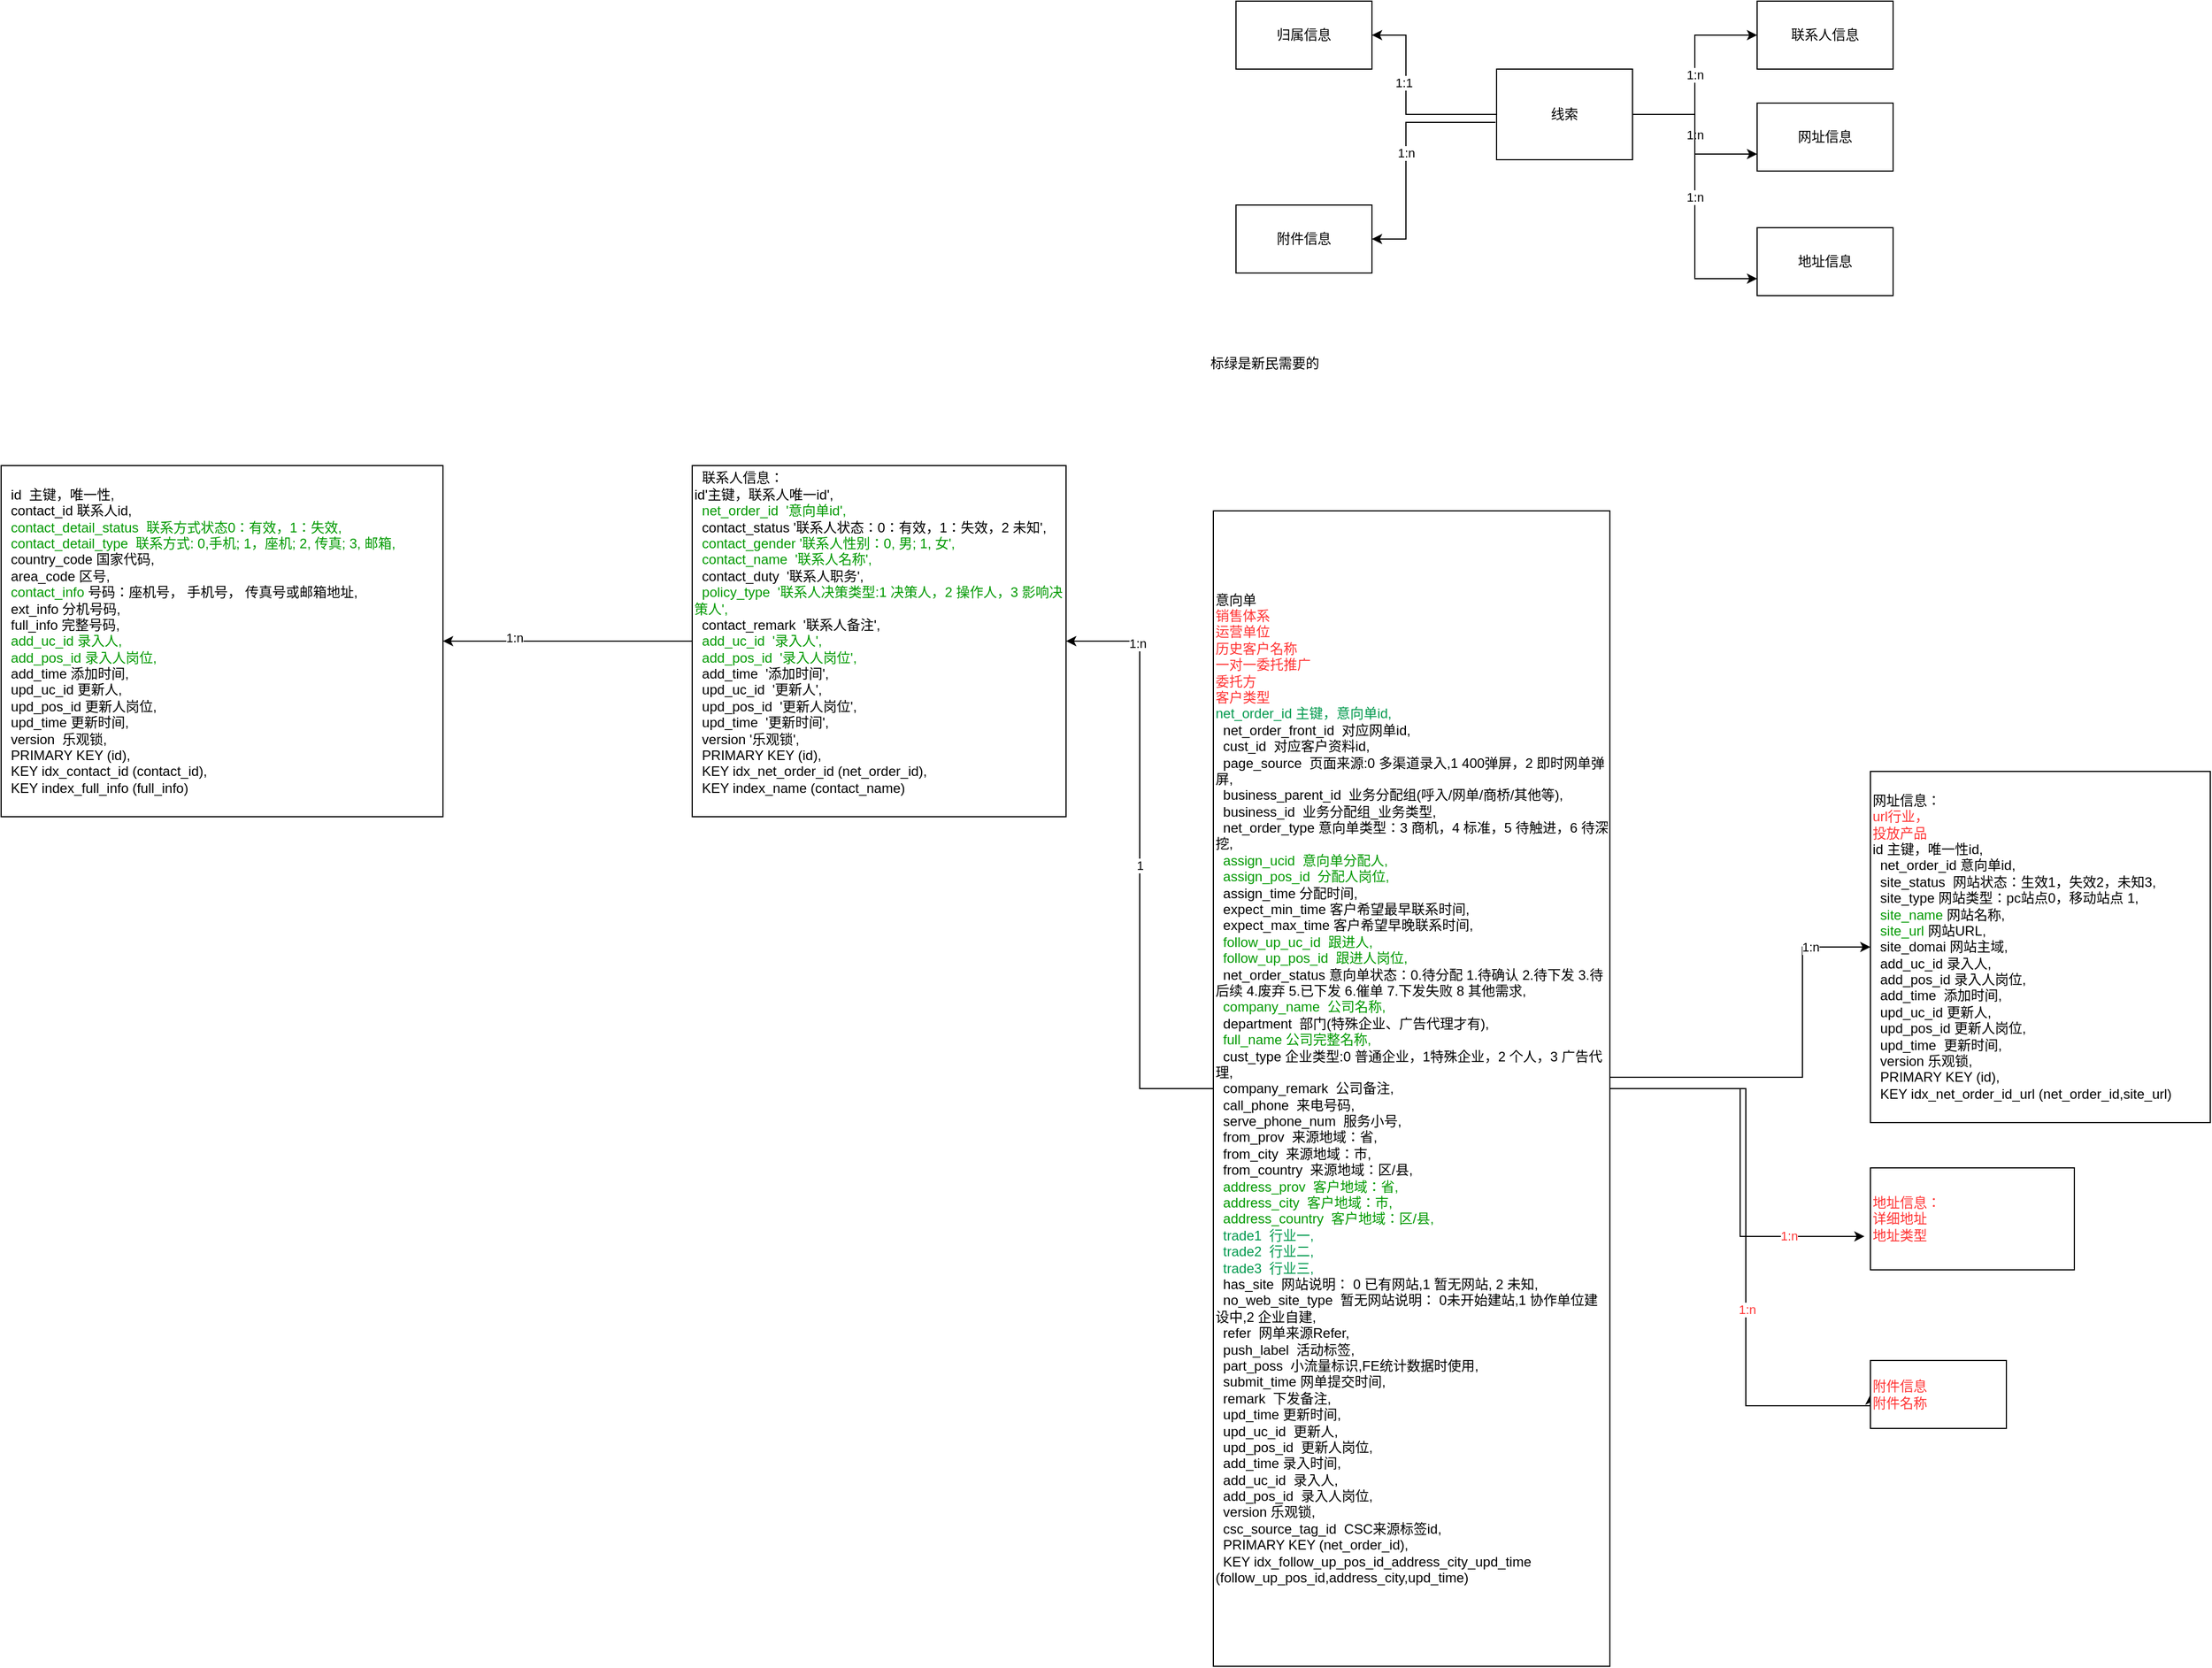 <mxfile version="17.4.6" type="github">
  <diagram id="RiEa_LIiVjmm5m1EeFZY" name="Page-1">
    <mxGraphModel dx="3817" dy="1253" grid="1" gridSize="10" guides="1" tooltips="1" connect="1" arrows="1" fold="1" page="1" pageScale="1" pageWidth="827" pageHeight="1169" math="0" shadow="0">
      <root>
        <mxCell id="0" />
        <mxCell id="1" parent="0" />
        <mxCell id="QIRS6wlmi_d21vc4t-xI-1" value="标绿是新民需要的" style="text;html=1;align=center;verticalAlign=middle;resizable=0;points=[];autosize=1;strokeColor=none;fillColor=none;" vertex="1" parent="1">
          <mxGeometry x="20" y="350" width="110" height="20" as="geometry" />
        </mxCell>
        <mxCell id="QIRS6wlmi_d21vc4t-xI-11" value="1:n" style="edgeStyle=orthogonalEdgeStyle;rounded=0;orthogonalLoop=1;jettySize=auto;html=1;entryX=0;entryY=0.5;entryDx=0;entryDy=0;fontColor=#000000;" edge="1" parent="1" source="QIRS6wlmi_d21vc4t-xI-5" target="QIRS6wlmi_d21vc4t-xI-8">
          <mxGeometry relative="1" as="geometry" />
        </mxCell>
        <mxCell id="QIRS6wlmi_d21vc4t-xI-12" value="1:n" style="edgeStyle=orthogonalEdgeStyle;rounded=0;orthogonalLoop=1;jettySize=auto;html=1;entryX=0;entryY=0.75;entryDx=0;entryDy=0;fontColor=#000000;" edge="1" parent="1" source="QIRS6wlmi_d21vc4t-xI-5" target="QIRS6wlmi_d21vc4t-xI-7">
          <mxGeometry relative="1" as="geometry" />
        </mxCell>
        <mxCell id="QIRS6wlmi_d21vc4t-xI-13" value="&lt;font color=&quot;#000000&quot;&gt;1:n&lt;/font&gt;" style="edgeStyle=orthogonalEdgeStyle;rounded=0;orthogonalLoop=1;jettySize=auto;html=1;entryX=0;entryY=0.75;entryDx=0;entryDy=0;fontColor=#009900;" edge="1" parent="1" source="QIRS6wlmi_d21vc4t-xI-5" target="QIRS6wlmi_d21vc4t-xI-10">
          <mxGeometry relative="1" as="geometry" />
        </mxCell>
        <mxCell id="QIRS6wlmi_d21vc4t-xI-15" value="1:n" style="edgeStyle=orthogonalEdgeStyle;rounded=0;orthogonalLoop=1;jettySize=auto;html=1;exitX=-0.008;exitY=0.588;exitDx=0;exitDy=0;fontColor=#000000;exitPerimeter=0;entryX=1;entryY=0.5;entryDx=0;entryDy=0;" edge="1" parent="1" source="QIRS6wlmi_d21vc4t-xI-5" target="QIRS6wlmi_d21vc4t-xI-14">
          <mxGeometry relative="1" as="geometry">
            <mxPoint x="180" y="220" as="targetPoint" />
            <Array as="points">
              <mxPoint x="200" y="147" />
              <mxPoint x="200" y="250" />
            </Array>
          </mxGeometry>
        </mxCell>
        <mxCell id="QIRS6wlmi_d21vc4t-xI-18" style="edgeStyle=orthogonalEdgeStyle;rounded=0;orthogonalLoop=1;jettySize=auto;html=1;entryX=1;entryY=0.5;entryDx=0;entryDy=0;fontColor=#000000;" edge="1" parent="1" source="QIRS6wlmi_d21vc4t-xI-5" target="QIRS6wlmi_d21vc4t-xI-16">
          <mxGeometry relative="1" as="geometry">
            <Array as="points">
              <mxPoint x="200" y="140" />
              <mxPoint x="200" y="70" />
            </Array>
          </mxGeometry>
        </mxCell>
        <mxCell id="QIRS6wlmi_d21vc4t-xI-20" value="1:1" style="edgeLabel;html=1;align=center;verticalAlign=middle;resizable=0;points=[];fontColor=#000000;" vertex="1" connectable="0" parent="QIRS6wlmi_d21vc4t-xI-18">
          <mxGeometry x="0.2" y="2" relative="1" as="geometry">
            <mxPoint as="offset" />
          </mxGeometry>
        </mxCell>
        <mxCell id="QIRS6wlmi_d21vc4t-xI-5" value="线索" style="rounded=0;whiteSpace=wrap;html=1;" vertex="1" parent="1">
          <mxGeometry x="280" y="100" width="120" height="80" as="geometry" />
        </mxCell>
        <mxCell id="QIRS6wlmi_d21vc4t-xI-27" style="edgeStyle=orthogonalEdgeStyle;rounded=0;orthogonalLoop=1;jettySize=auto;html=1;entryX=-0.029;entryY=0.672;entryDx=0;entryDy=0;entryPerimeter=0;fontColor=#FF3333;" edge="1" parent="1" source="QIRS6wlmi_d21vc4t-xI-6" target="QIRS6wlmi_d21vc4t-xI-26">
          <mxGeometry relative="1" as="geometry" />
        </mxCell>
        <mxCell id="QIRS6wlmi_d21vc4t-xI-28" value="1:n" style="edgeLabel;html=1;align=center;verticalAlign=middle;resizable=0;points=[];fontColor=#FF3333;" vertex="1" connectable="0" parent="QIRS6wlmi_d21vc4t-xI-27">
          <mxGeometry x="0.625" y="1" relative="1" as="geometry">
            <mxPoint as="offset" />
          </mxGeometry>
        </mxCell>
        <mxCell id="QIRS6wlmi_d21vc4t-xI-30" style="edgeStyle=orthogonalEdgeStyle;rounded=0;orthogonalLoop=1;jettySize=auto;html=1;fontColor=#FF3333;entryX=0;entryY=0.5;entryDx=0;entryDy=0;" edge="1" parent="1" source="QIRS6wlmi_d21vc4t-xI-6" target="QIRS6wlmi_d21vc4t-xI-29">
          <mxGeometry relative="1" as="geometry">
            <mxPoint x="560" y="1250" as="targetPoint" />
            <Array as="points">
              <mxPoint x="500" y="1000" />
              <mxPoint x="500" y="1280" />
              <mxPoint x="610" y="1280" />
            </Array>
          </mxGeometry>
        </mxCell>
        <mxCell id="QIRS6wlmi_d21vc4t-xI-31" value="1:n" style="edgeLabel;html=1;align=center;verticalAlign=middle;resizable=0;points=[];fontColor=#FF3333;" vertex="1" connectable="0" parent="QIRS6wlmi_d21vc4t-xI-30">
          <mxGeometry x="0.209" y="1" relative="1" as="geometry">
            <mxPoint as="offset" />
          </mxGeometry>
        </mxCell>
        <mxCell id="QIRS6wlmi_d21vc4t-xI-33" style="edgeStyle=orthogonalEdgeStyle;rounded=0;orthogonalLoop=1;jettySize=auto;html=1;fontColor=#000000;" edge="1" parent="1" source="QIRS6wlmi_d21vc4t-xI-6" target="QIRS6wlmi_d21vc4t-xI-21">
          <mxGeometry relative="1" as="geometry">
            <Array as="points">
              <mxPoint x="550" y="990" />
              <mxPoint x="550" y="875" />
            </Array>
          </mxGeometry>
        </mxCell>
        <mxCell id="QIRS6wlmi_d21vc4t-xI-34" value="1:n" style="edgeLabel;html=1;align=center;verticalAlign=middle;resizable=0;points=[];fontColor=#000000;" vertex="1" connectable="0" parent="QIRS6wlmi_d21vc4t-xI-33">
          <mxGeometry x="0.693" relative="1" as="geometry">
            <mxPoint as="offset" />
          </mxGeometry>
        </mxCell>
        <mxCell id="QIRS6wlmi_d21vc4t-xI-37" value="1" style="edgeStyle=orthogonalEdgeStyle;rounded=0;orthogonalLoop=1;jettySize=auto;html=1;fontColor=#000000;" edge="1" parent="1" source="QIRS6wlmi_d21vc4t-xI-6" target="QIRS6wlmi_d21vc4t-xI-22">
          <mxGeometry relative="1" as="geometry" />
        </mxCell>
        <mxCell id="QIRS6wlmi_d21vc4t-xI-38" value="1:n" style="edgeLabel;html=1;align=center;verticalAlign=middle;resizable=0;points=[];fontColor=#000000;" vertex="1" connectable="0" parent="QIRS6wlmi_d21vc4t-xI-37">
          <mxGeometry x="0.747" y="2" relative="1" as="geometry">
            <mxPoint as="offset" />
          </mxGeometry>
        </mxCell>
        <mxCell id="QIRS6wlmi_d21vc4t-xI-6" value="意向单&lt;br&gt;&lt;div&gt;&lt;font color=&quot;#ff3333&quot;&gt;销售体系&lt;/font&gt;&lt;/div&gt;&lt;div&gt;&lt;font color=&quot;#ff3333&quot;&gt;运营单位&lt;/font&gt;&lt;/div&gt;&lt;div&gt;&lt;font color=&quot;#ff3333&quot;&gt;历史客户名称&lt;/font&gt;&lt;/div&gt;&lt;div&gt;&lt;font color=&quot;#ff3333&quot;&gt;一对一委托推广&lt;/font&gt;&lt;/div&gt;&lt;div&gt;&lt;font color=&quot;#ff3333&quot;&gt;委托方&lt;/font&gt;&lt;/div&gt;&lt;div&gt;&lt;font color=&quot;#ff3333&quot;&gt;客户类型&lt;/font&gt;&lt;/div&gt;&lt;div&gt;&lt;font color=&quot;#00994d&quot;&gt;net_order_id 主键，意向单id,&lt;/font&gt;&lt;/div&gt;&lt;div&gt;&amp;nbsp; net_order_front_id&amp;nbsp; 对应网单id,&lt;/div&gt;&lt;div&gt;&amp;nbsp; cust_id&amp;nbsp; 对应客户资料id,&lt;/div&gt;&lt;div&gt;&amp;nbsp; page_source&amp;nbsp; 页面来源:0 多渠道录入,1 400弹屏，2 即时网单弹屏,&lt;/div&gt;&lt;div&gt;&amp;nbsp; business_parent_id&amp;nbsp; 业务分配组(呼入/网单/商桥/其他等),&lt;/div&gt;&lt;div&gt;&amp;nbsp; business_id&amp;nbsp; 业务分配组_业务类型,&lt;/div&gt;&lt;div&gt;&amp;nbsp; net_order_type 意向单类型：3 商机，4 标准，5 待触进，6 待深挖,&lt;/div&gt;&lt;div&gt;&amp;nbsp; &lt;font color=&quot;#009900&quot;&gt;assign_ucid&amp;nbsp; 意向单分配人,&lt;/font&gt;&lt;/div&gt;&lt;div&gt;&lt;font color=&quot;#009900&quot;&gt;&amp;nbsp; assign_pos_id&amp;nbsp; 分配人岗位,&lt;/font&gt;&lt;/div&gt;&lt;div&gt;&amp;nbsp; assign_time 分配时间,&lt;/div&gt;&lt;div&gt;&amp;nbsp; expect_min_time 客户希望最早联系时间,&lt;/div&gt;&lt;div&gt;&amp;nbsp; expect_max_time 客户希望早晚联系时间,&lt;/div&gt;&lt;div&gt;&amp;nbsp;&lt;font color=&quot;#009900&quot;&gt; follow_up_uc_id&amp;nbsp; 跟进人,&lt;/font&gt;&lt;/div&gt;&lt;div&gt;&lt;font color=&quot;#009900&quot;&gt;&amp;nbsp; follow_up_pos_id&amp;nbsp; 跟进人岗位,&lt;/font&gt;&lt;/div&gt;&lt;div&gt;&lt;font color=&quot;#009900&quot;&gt;&amp;nbsp;&lt;/font&gt; net_order_status 意向单状态：0.待分配 1.待确认 2.待下发 3.待后续 4.废弃 5.已下发 6.催单 7.下发失败 8 其他需求,&lt;/div&gt;&lt;div&gt;&amp;nbsp;&lt;font color=&quot;#009900&quot;&gt; company_name&amp;nbsp; 公司名称,&lt;/font&gt;&lt;/div&gt;&lt;div&gt;&amp;nbsp; department&amp;nbsp; 部门(特殊企业、广告代理才有),&lt;/div&gt;&lt;div&gt;&amp;nbsp; &lt;font color=&quot;#009900&quot;&gt;full_name 公司完整名称,&lt;/font&gt;&lt;/div&gt;&lt;div&gt;&amp;nbsp; cust_type 企业类型:0 普通企业，1特殊企业，2 个人，3 广告代理,&lt;/div&gt;&lt;div&gt;&amp;nbsp; company_remark&amp;nbsp; 公司备注,&lt;/div&gt;&lt;div&gt;&amp;nbsp; call_phone&amp;nbsp; 来电号码,&lt;/div&gt;&lt;div&gt;&amp;nbsp; serve_phone_num&amp;nbsp; 服务小号,&lt;/div&gt;&lt;div&gt;&amp;nbsp; from_prov&amp;nbsp; 来源地域：省,&lt;/div&gt;&lt;div&gt;&amp;nbsp; from_city&amp;nbsp; 来源地域：市,&lt;/div&gt;&lt;div&gt;&amp;nbsp; from_country&amp;nbsp; 来源地域：区/县,&lt;/div&gt;&lt;div&gt;&lt;font color=&quot;#009900&quot;&gt;&amp;nbsp; address_prov&amp;nbsp; 客户地域：省,&lt;/font&gt;&lt;/div&gt;&lt;div&gt;&lt;font color=&quot;#009900&quot;&gt;&amp;nbsp; address_city&amp;nbsp; 客户地域：市,&lt;/font&gt;&lt;/div&gt;&lt;div&gt;&lt;font color=&quot;#009900&quot;&gt;&amp;nbsp; address_country&amp;nbsp; 客户地域：区/县,&lt;/font&gt;&lt;/div&gt;&lt;div&gt;&amp;nbsp;&lt;font color=&quot;#00994d&quot;&gt; trade1&amp;nbsp; 行业一,&lt;/font&gt;&lt;/div&gt;&lt;div&gt;&lt;font color=&quot;#00994d&quot;&gt;&amp;nbsp; trade2&amp;nbsp; 行业二,&lt;/font&gt;&lt;/div&gt;&lt;div&gt;&lt;font color=&quot;#00994d&quot;&gt;&amp;nbsp; trade3&amp;nbsp; 行业三,&lt;/font&gt;&lt;/div&gt;&lt;div&gt;&amp;nbsp; has_site&amp;nbsp; 网站说明： 0 已有网站,1 暂无网站, 2 未知,&lt;/div&gt;&lt;div&gt;&amp;nbsp; no_web_site_type&amp;nbsp; 暂无网站说明： 0未开始建站,1 协作单位建设中,2 企业自建,&lt;/div&gt;&lt;div&gt;&amp;nbsp; refer&amp;nbsp; 网单来源Refer,&lt;/div&gt;&lt;div&gt;&amp;nbsp; push_label&amp;nbsp; 活动标签,&lt;/div&gt;&lt;div&gt;&amp;nbsp; part_poss&amp;nbsp; 小流量标识,FE统计数据时使用,&lt;/div&gt;&lt;div&gt;&amp;nbsp; submit_time 网单提交时间,&lt;/div&gt;&lt;div&gt;&amp;nbsp; remark&amp;nbsp; 下发备注,&lt;/div&gt;&lt;div&gt;&amp;nbsp; upd_time 更新时间,&lt;/div&gt;&lt;div&gt;&amp;nbsp; upd_uc_id&amp;nbsp; 更新人,&lt;/div&gt;&lt;div&gt;&amp;nbsp; upd_pos_id&amp;nbsp; 更新人岗位,&lt;/div&gt;&lt;div&gt;&amp;nbsp; add_time 录入时间,&lt;/div&gt;&lt;div&gt;&amp;nbsp; add_uc_id&amp;nbsp; 录入人,&lt;/div&gt;&lt;div&gt;&amp;nbsp; add_pos_id&amp;nbsp; 录入人岗位,&lt;/div&gt;&lt;div&gt;&amp;nbsp; version 乐观锁,&lt;/div&gt;&lt;div&gt;&amp;nbsp; csc_source_tag_id&amp;nbsp; CSC来源标签id,&lt;/div&gt;&lt;div&gt;&amp;nbsp; PRIMARY KEY (net_order_id),&lt;/div&gt;&lt;div&gt;&amp;nbsp; KEY idx_follow_up_pos_id_address_city_upd_time (follow_up_pos_id,address_city,upd_time)&lt;/div&gt;" style="whiteSpace=wrap;html=1;align=left;" vertex="1" parent="1">
          <mxGeometry x="30" y="490" width="350" height="1020" as="geometry" />
        </mxCell>
        <mxCell id="QIRS6wlmi_d21vc4t-xI-7" value="&lt;font color=&quot;#000000&quot;&gt;网址信息&lt;/font&gt;" style="rounded=0;whiteSpace=wrap;html=1;fontColor=#009900;" vertex="1" parent="1">
          <mxGeometry x="510" y="130" width="120" height="60" as="geometry" />
        </mxCell>
        <mxCell id="QIRS6wlmi_d21vc4t-xI-8" value="联系人信息" style="whiteSpace=wrap;html=1;fontColor=#000000;" vertex="1" parent="1">
          <mxGeometry x="510" y="40" width="120" height="60" as="geometry" />
        </mxCell>
        <mxCell id="QIRS6wlmi_d21vc4t-xI-10" value="地址信息" style="whiteSpace=wrap;html=1;fontColor=#000000;" vertex="1" parent="1">
          <mxGeometry x="510" y="240" width="120" height="60" as="geometry" />
        </mxCell>
        <mxCell id="QIRS6wlmi_d21vc4t-xI-14" value="附件信息" style="whiteSpace=wrap;html=1;fontColor=#000000;" vertex="1" parent="1">
          <mxGeometry x="50" y="220" width="120" height="60" as="geometry" />
        </mxCell>
        <mxCell id="QIRS6wlmi_d21vc4t-xI-16" value="归属信息" style="whiteSpace=wrap;html=1;fontColor=#000000;" vertex="1" parent="1">
          <mxGeometry x="50" y="40" width="120" height="60" as="geometry" />
        </mxCell>
        <mxCell id="QIRS6wlmi_d21vc4t-xI-21" value="网址信息：&lt;br&gt;&lt;font color=&quot;#ff3333&quot;&gt;url行业，&lt;br&gt;投放产品&lt;/font&gt;&lt;br&gt;&lt;div&gt;id 主键，唯一性id,&lt;/div&gt;&lt;div&gt;&amp;nbsp; net_order_id 意向单id,&lt;/div&gt;&lt;div&gt;&amp;nbsp; site_status&amp;nbsp; 网站状态：生效1，失效2，未知3,&lt;/div&gt;&lt;div&gt;&amp;nbsp; site_type 网站类型：pc站点0，移动站点 1,&lt;/div&gt;&lt;div&gt;&amp;nbsp; &lt;font color=&quot;#009900&quot;&gt;site_name &lt;/font&gt;网站名称,&lt;/div&gt;&lt;div&gt;&lt;font color=&quot;#009900&quot;&gt;&amp;nbsp; site_url&lt;/font&gt; 网站URL,&lt;/div&gt;&lt;div&gt;&amp;nbsp; site_domai 网站主域,&lt;/div&gt;&lt;div&gt;&amp;nbsp; add_uc_id 录入人,&lt;/div&gt;&lt;div&gt;&amp;nbsp; add_pos_id 录入人岗位,&lt;/div&gt;&lt;div&gt;&amp;nbsp; add_time&amp;nbsp; 添加时间,&lt;/div&gt;&lt;div&gt;&amp;nbsp; upd_uc_id 更新人,&lt;/div&gt;&lt;div&gt;&amp;nbsp; upd_pos_id 更新人岗位,&lt;/div&gt;&lt;div&gt;&amp;nbsp; upd_time&amp;nbsp; 更新时间,&lt;/div&gt;&lt;div&gt;&amp;nbsp; version 乐观锁,&lt;/div&gt;&lt;div&gt;&amp;nbsp; PRIMARY KEY (id),&lt;/div&gt;&lt;div&gt;&amp;nbsp; KEY idx_net_order_id_url (net_order_id,site_url)&lt;/div&gt;" style="whiteSpace=wrap;html=1;fontColor=#000000;align=left;" vertex="1" parent="1">
          <mxGeometry x="610" y="720" width="300" height="310" as="geometry" />
        </mxCell>
        <mxCell id="QIRS6wlmi_d21vc4t-xI-35" style="edgeStyle=orthogonalEdgeStyle;rounded=0;orthogonalLoop=1;jettySize=auto;html=1;fontColor=#000000;" edge="1" parent="1" source="QIRS6wlmi_d21vc4t-xI-22" target="QIRS6wlmi_d21vc4t-xI-23">
          <mxGeometry relative="1" as="geometry" />
        </mxCell>
        <mxCell id="QIRS6wlmi_d21vc4t-xI-36" value="1:n" style="edgeLabel;html=1;align=center;verticalAlign=middle;resizable=0;points=[];fontColor=#000000;" vertex="1" connectable="0" parent="QIRS6wlmi_d21vc4t-xI-35">
          <mxGeometry x="0.427" y="-3" relative="1" as="geometry">
            <mxPoint as="offset" />
          </mxGeometry>
        </mxCell>
        <mxCell id="QIRS6wlmi_d21vc4t-xI-22" value="&lt;div&gt;&lt;font color=&quot;#000000&quot;&gt;&amp;nbsp; 联系人信息：&lt;/font&gt;&lt;/div&gt;&lt;div&gt;&lt;font color=&quot;#000000&quot;&gt;id&#39;主键，联系人唯一id&#39;,&lt;/font&gt;&lt;/div&gt;&lt;div&gt;&lt;font color=&quot;#000000&quot;&gt;&amp;nbsp; &lt;/font&gt;&lt;font color=&quot;#009900&quot;&gt;net_order_id&amp;nbsp; &#39;意向单id&#39;,&lt;/font&gt;&lt;/div&gt;&lt;div&gt;&lt;font color=&quot;#000000&quot;&gt;&amp;nbsp; contact_status &#39;联系人状态：0：有效，1：失效，2 未知&#39;,&lt;/font&gt;&lt;/div&gt;&lt;div&gt;&lt;font color=&quot;#009900&quot;&gt;&amp;nbsp; contact_gender &#39;联系人性别：0, 男; 1, 女&#39;,&lt;/font&gt;&lt;/div&gt;&lt;div&gt;&lt;font color=&quot;#009900&quot;&gt;&amp;nbsp; contact_name&amp;nbsp; &#39;联系人名称&#39;,&lt;/font&gt;&lt;/div&gt;&lt;div&gt;&lt;font color=&quot;#000000&quot;&gt;&amp;nbsp; contact_duty&amp;nbsp; &#39;联系人职务&#39;,&lt;/font&gt;&lt;/div&gt;&lt;div&gt;&lt;font color=&quot;#009900&quot;&gt;&amp;nbsp; policy_type&amp;nbsp; &#39;联系人决策类型:1 决策人，2 操作人，3 影响决策人&#39;,&lt;/font&gt;&lt;/div&gt;&lt;div&gt;&lt;font color=&quot;#000000&quot;&gt;&amp;nbsp; contact_remark&amp;nbsp; &#39;联系人备注&#39;,&lt;/font&gt;&lt;/div&gt;&lt;div&gt;&lt;font color=&quot;#009900&quot;&gt;&amp;nbsp; add_uc_id&amp;nbsp; &#39;录入人&#39;,&lt;/font&gt;&lt;/div&gt;&lt;div&gt;&lt;font color=&quot;#009900&quot;&gt;&amp;nbsp; add_pos_id&amp;nbsp; &#39;录入人岗位&#39;,&lt;/font&gt;&lt;/div&gt;&lt;div&gt;&lt;font color=&quot;#000000&quot;&gt;&amp;nbsp; add_time&amp;nbsp; &#39;添加时间&#39;,&lt;/font&gt;&lt;/div&gt;&lt;div&gt;&lt;font color=&quot;#000000&quot;&gt;&amp;nbsp; upd_uc_id&amp;nbsp; &#39;更新人&#39;,&lt;/font&gt;&lt;/div&gt;&lt;div&gt;&lt;font color=&quot;#000000&quot;&gt;&amp;nbsp; upd_pos_id&amp;nbsp; &#39;更新人岗位&#39;,&lt;/font&gt;&lt;/div&gt;&lt;div&gt;&lt;font color=&quot;#000000&quot;&gt;&amp;nbsp; upd_time&amp;nbsp; &#39;更新时间&#39;,&lt;/font&gt;&lt;/div&gt;&lt;div&gt;&lt;font color=&quot;#000000&quot;&gt;&amp;nbsp; version &#39;乐观锁&#39;,&lt;/font&gt;&lt;/div&gt;&lt;div&gt;&lt;font color=&quot;#000000&quot;&gt;&amp;nbsp; PRIMARY KEY (id),&lt;/font&gt;&lt;/div&gt;&lt;div&gt;&lt;font color=&quot;#000000&quot;&gt;&amp;nbsp; KEY idx_net_order_id (net_order_id),&lt;/font&gt;&lt;/div&gt;&lt;div&gt;&lt;font color=&quot;#000000&quot;&gt;&amp;nbsp; KEY index_name (contact_name)&lt;/font&gt;&lt;/div&gt;&lt;div&gt;&lt;br&gt;&lt;/div&gt;" style="whiteSpace=wrap;html=1;fontColor=#FF3333;align=left;" vertex="1" parent="1">
          <mxGeometry x="-430" y="450" width="330" height="310" as="geometry" />
        </mxCell>
        <mxCell id="QIRS6wlmi_d21vc4t-xI-23" value="&lt;div&gt;&amp;nbsp; id&amp;nbsp; 主键，唯一性,&lt;/div&gt;&lt;div&gt;&amp;nbsp; contact_id 联系人id,&lt;/div&gt;&lt;div&gt;&amp;nbsp;&lt;font color=&quot;#009900&quot;&gt; contact_detail_status&amp;nbsp; 联系方式状态0：有效，1：失效,&lt;/font&gt;&lt;/div&gt;&lt;div&gt;&lt;font color=&quot;#009900&quot;&gt;&amp;nbsp; contact_detail_type&amp;nbsp; 联系方式: 0,手机; 1，座机; 2, 传真; 3, 邮箱,&lt;/font&gt;&lt;/div&gt;&lt;div&gt;&amp;nbsp; country_code 国家代码,&lt;/div&gt;&lt;div&gt;&amp;nbsp; area_code 区号,&lt;/div&gt;&lt;div&gt;&lt;font color=&quot;#009900&quot;&gt;&amp;nbsp; contact_info &lt;/font&gt;号码：座机号， 手机号， 传真号或邮箱地址,&lt;/div&gt;&lt;div&gt;&amp;nbsp; ext_info 分机号码,&lt;/div&gt;&lt;div&gt;&amp;nbsp; full_info 完整号码,&lt;/div&gt;&lt;div&gt;&lt;font color=&quot;#009900&quot;&gt;&amp;nbsp; add_uc_id 录入人,&lt;/font&gt;&lt;/div&gt;&lt;div&gt;&lt;font color=&quot;#009900&quot;&gt;&amp;nbsp; add_pos_id 录入人岗位,&lt;/font&gt;&lt;/div&gt;&lt;div&gt;&amp;nbsp; add_time 添加时间,&lt;/div&gt;&lt;div&gt;&amp;nbsp; upd_uc_id 更新人,&lt;/div&gt;&lt;div&gt;&amp;nbsp; upd_pos_id 更新人岗位,&lt;/div&gt;&lt;div&gt;&amp;nbsp; upd_time 更新时间,&lt;/div&gt;&lt;div&gt;&amp;nbsp; version&amp;nbsp; 乐观锁,&lt;/div&gt;&lt;div&gt;&amp;nbsp; PRIMARY KEY (id),&lt;/div&gt;&lt;div&gt;&amp;nbsp; KEY idx_contact_id (contact_id),&lt;/div&gt;&lt;div&gt;&amp;nbsp; KEY index_full_info (full_info)&lt;/div&gt;" style="whiteSpace=wrap;html=1;fontColor=#000000;align=left;" vertex="1" parent="1">
          <mxGeometry x="-1040" y="450" width="390" height="310" as="geometry" />
        </mxCell>
        <mxCell id="QIRS6wlmi_d21vc4t-xI-26" value="&lt;div&gt;&lt;span style=&quot;color: rgb(255 , 51 , 51)&quot;&gt;地址信息：&lt;/span&gt;&lt;/div&gt;&lt;font color=&quot;#ff3333&quot;&gt;&lt;div&gt;&lt;span&gt;详细地址&lt;/span&gt;&lt;/div&gt;&lt;div&gt;&lt;span&gt;地址类型&lt;/span&gt;&lt;/div&gt;&lt;/font&gt;" style="whiteSpace=wrap;html=1;fontColor=#009900;align=left;" vertex="1" parent="1">
          <mxGeometry x="610" y="1070" width="180" height="90" as="geometry" />
        </mxCell>
        <mxCell id="QIRS6wlmi_d21vc4t-xI-29" value="附件信息&lt;br&gt;&lt;div&gt;&lt;span&gt;附件名称&lt;/span&gt;&lt;/div&gt;" style="whiteSpace=wrap;html=1;fontColor=#FF3333;align=left;" vertex="1" parent="1">
          <mxGeometry x="610" y="1240" width="120" height="60" as="geometry" />
        </mxCell>
      </root>
    </mxGraphModel>
  </diagram>
</mxfile>
